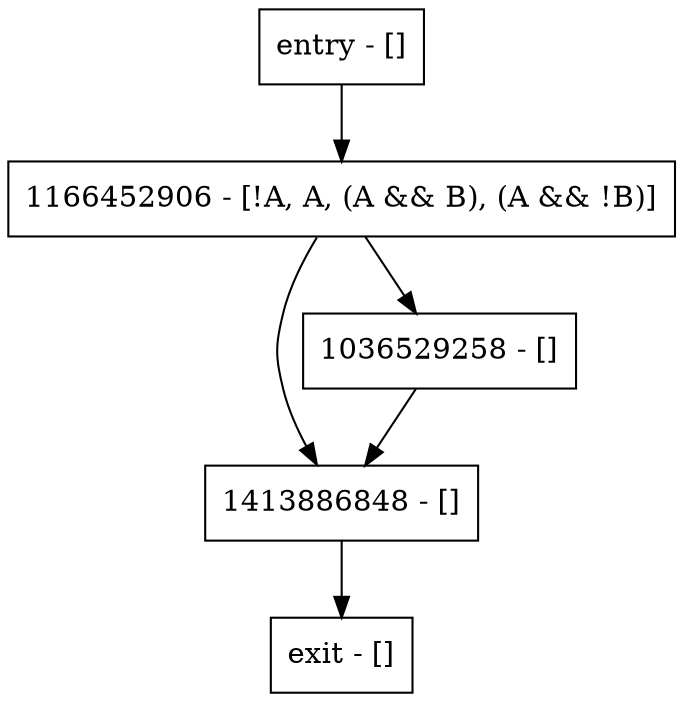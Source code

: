 digraph main {
node [shape=record];
entry [label="entry - []"];
exit [label="exit - []"];
1413886848 [label="1413886848 - []"];
1036529258 [label="1036529258 - []"];
1166452906 [label="1166452906 - [!A, A, (A && B), (A && !B)]"];
entry;
exit;
entry -> 1166452906;
1413886848 -> exit;
1036529258 -> 1413886848;
1166452906 -> 1413886848;
1166452906 -> 1036529258;
}
